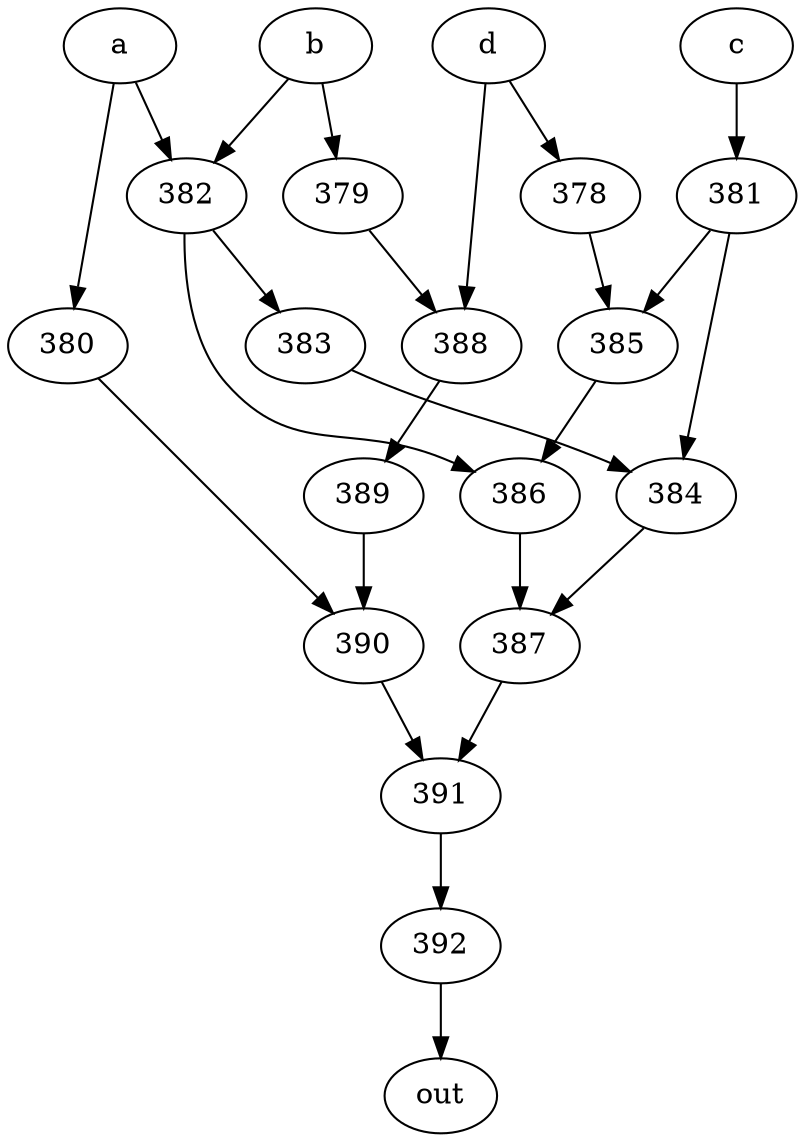 strict digraph "" {
	392 -> out;
	a -> 380;
	a -> 382;
	380 -> 390;
	382 -> 383;
	382 -> 386;
	390 -> 391;
	383 -> 384;
	386 -> 387;
	b -> 382;
	b -> 379;
	379 -> 388;
	388 -> 389;
	c -> 381;
	381 -> 384;
	381 -> 385;
	384 -> 387;
	385 -> 386;
	d -> 388;
	d -> 378;
	378 -> 385;
	389 -> 390;
	391 -> 392;
	387 -> 391;
}

